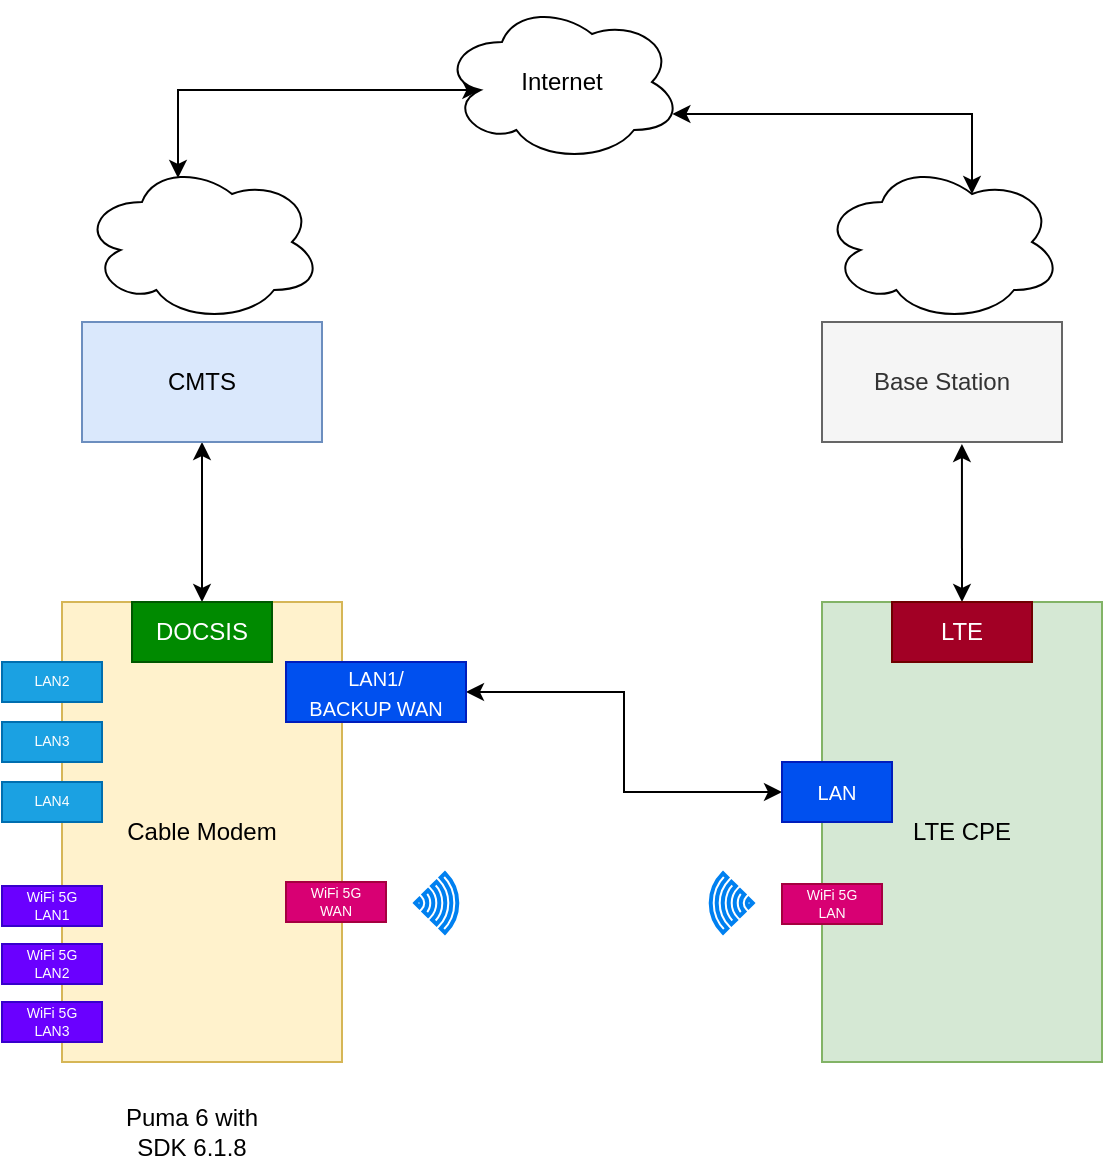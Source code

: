 <mxfile version="13.5.1" type="device"><diagram id="iNx1dUPF3Yu7rdcnG18G" name="POC"><mxGraphModel dx="697" dy="554" grid="1" gridSize="10" guides="1" tooltips="1" connect="1" arrows="1" fold="1" page="1" pageScale="1" pageWidth="827" pageHeight="1169" math="0" shadow="0"><root><mxCell id="0"/><mxCell id="1" parent="0"/><mxCell id="Idb4lWYZk-DMelqr5ccA-10" style="edgeStyle=orthogonalEdgeStyle;rounded=0;orthogonalLoop=1;jettySize=auto;html=1;exitX=0.5;exitY=0;exitDx=0;exitDy=0;entryX=0.5;entryY=1;entryDx=0;entryDy=0;startArrow=classic;startFill=1;" edge="1" parent="1" source="Idb4lWYZk-DMelqr5ccA-1" target="Idb4lWYZk-DMelqr5ccA-4"><mxGeometry relative="1" as="geometry"/></mxCell><mxCell id="Idb4lWYZk-DMelqr5ccA-1" value="Cable Modem" style="rounded=0;whiteSpace=wrap;html=1;fillColor=#fff2cc;strokeColor=#d6b656;" vertex="1" parent="1"><mxGeometry x="130" y="320" width="140" height="230" as="geometry"/></mxCell><mxCell id="Idb4lWYZk-DMelqr5ccA-11" style="edgeStyle=orthogonalEdgeStyle;rounded=0;orthogonalLoop=1;jettySize=auto;html=1;exitX=0.5;exitY=0;exitDx=0;exitDy=0;entryX=0.583;entryY=1.017;entryDx=0;entryDy=0;entryPerimeter=0;startArrow=classic;startFill=1;" edge="1" parent="1" source="Idb4lWYZk-DMelqr5ccA-2" target="Idb4lWYZk-DMelqr5ccA-6"><mxGeometry relative="1" as="geometry"/></mxCell><mxCell id="Idb4lWYZk-DMelqr5ccA-2" value="LTE CPE" style="rounded=0;whiteSpace=wrap;html=1;fillColor=#d5e8d4;strokeColor=#82b366;" vertex="1" parent="1"><mxGeometry x="510" y="320" width="140" height="230" as="geometry"/></mxCell><mxCell id="Idb4lWYZk-DMelqr5ccA-8" style="edgeStyle=orthogonalEdgeStyle;rounded=0;orthogonalLoop=1;jettySize=auto;html=1;exitX=0.4;exitY=0.1;exitDx=0;exitDy=0;exitPerimeter=0;entryX=0.16;entryY=0.55;entryDx=0;entryDy=0;entryPerimeter=0;startArrow=classic;startFill=1;" edge="1" parent="1" source="Idb4lWYZk-DMelqr5ccA-3" target="Idb4lWYZk-DMelqr5ccA-7"><mxGeometry relative="1" as="geometry"><Array as="points"><mxPoint x="188" y="64"/></Array></mxGeometry></mxCell><mxCell id="Idb4lWYZk-DMelqr5ccA-3" value="" style="ellipse;shape=cloud;whiteSpace=wrap;html=1;" vertex="1" parent="1"><mxGeometry x="140" y="100" width="120" height="80" as="geometry"/></mxCell><mxCell id="Idb4lWYZk-DMelqr5ccA-4" value="CMTS" style="rounded=0;whiteSpace=wrap;html=1;fillColor=#dae8fc;strokeColor=#6c8ebf;" vertex="1" parent="1"><mxGeometry x="140" y="180" width="120" height="60" as="geometry"/></mxCell><mxCell id="Idb4lWYZk-DMelqr5ccA-9" style="edgeStyle=orthogonalEdgeStyle;rounded=0;orthogonalLoop=1;jettySize=auto;html=1;exitX=0.625;exitY=0.2;exitDx=0;exitDy=0;exitPerimeter=0;entryX=0.96;entryY=0.7;entryDx=0;entryDy=0;entryPerimeter=0;startArrow=classic;startFill=1;" edge="1" parent="1" source="Idb4lWYZk-DMelqr5ccA-5" target="Idb4lWYZk-DMelqr5ccA-7"><mxGeometry relative="1" as="geometry"><Array as="points"><mxPoint x="585" y="76"/></Array></mxGeometry></mxCell><mxCell id="Idb4lWYZk-DMelqr5ccA-5" value="" style="ellipse;shape=cloud;whiteSpace=wrap;html=1;" vertex="1" parent="1"><mxGeometry x="510" y="100" width="120" height="80" as="geometry"/></mxCell><mxCell id="Idb4lWYZk-DMelqr5ccA-6" value="Base Station" style="rounded=0;whiteSpace=wrap;html=1;fillColor=#f5f5f5;strokeColor=#666666;fontColor=#333333;" vertex="1" parent="1"><mxGeometry x="510" y="180" width="120" height="60" as="geometry"/></mxCell><mxCell id="Idb4lWYZk-DMelqr5ccA-7" value="Internet" style="ellipse;shape=cloud;whiteSpace=wrap;html=1;" vertex="1" parent="1"><mxGeometry x="320" y="20" width="120" height="80" as="geometry"/></mxCell><mxCell id="Idb4lWYZk-DMelqr5ccA-23" style="edgeStyle=orthogonalEdgeStyle;rounded=0;orthogonalLoop=1;jettySize=auto;html=1;exitX=1;exitY=0.5;exitDx=0;exitDy=0;entryX=0;entryY=0.5;entryDx=0;entryDy=0;startArrow=classic;startFill=1;fontSize=7;" edge="1" parent="1" source="Idb4lWYZk-DMelqr5ccA-12" target="Idb4lWYZk-DMelqr5ccA-22"><mxGeometry relative="1" as="geometry"/></mxCell><mxCell id="Idb4lWYZk-DMelqr5ccA-12" value="&lt;font style=&quot;font-size: 10px&quot;&gt;LAN1/&lt;br&gt;BACKUP WAN&lt;/font&gt;" style="rounded=0;whiteSpace=wrap;html=1;fillColor=#0050ef;strokeColor=#001DBC;fontColor=#ffffff;" vertex="1" parent="1"><mxGeometry x="242" y="350" width="90" height="30" as="geometry"/></mxCell><mxCell id="Idb4lWYZk-DMelqr5ccA-13" value="LAN2" style="rounded=0;whiteSpace=wrap;html=1;fillColor=#1ba1e2;strokeColor=#006EAF;fontColor=#ffffff;fontSize=7;" vertex="1" parent="1"><mxGeometry x="100" y="350" width="50" height="20" as="geometry"/></mxCell><mxCell id="Idb4lWYZk-DMelqr5ccA-16" value="DOCSIS" style="rounded=0;whiteSpace=wrap;html=1;fillColor=#008a00;strokeColor=#005700;fontColor=#ffffff;" vertex="1" parent="1"><mxGeometry x="165" y="320" width="70" height="30" as="geometry"/></mxCell><mxCell id="Idb4lWYZk-DMelqr5ccA-18" value="LAN3" style="rounded=0;whiteSpace=wrap;html=1;fillColor=#1ba1e2;strokeColor=#006EAF;fontColor=#ffffff;fontSize=7;" vertex="1" parent="1"><mxGeometry x="100" y="380" width="50" height="20" as="geometry"/></mxCell><mxCell id="Idb4lWYZk-DMelqr5ccA-19" value="LAN4" style="rounded=0;whiteSpace=wrap;html=1;fillColor=#1ba1e2;strokeColor=#006EAF;fontColor=#ffffff;fontSize=7;" vertex="1" parent="1"><mxGeometry x="100" y="410" width="50" height="20" as="geometry"/></mxCell><mxCell id="Idb4lWYZk-DMelqr5ccA-20" value="LTE" style="rounded=0;whiteSpace=wrap;html=1;fillColor=#a20025;strokeColor=#6F0000;fontColor=#ffffff;" vertex="1" parent="1"><mxGeometry x="545" y="320" width="70" height="30" as="geometry"/></mxCell><mxCell id="Idb4lWYZk-DMelqr5ccA-22" value="&lt;font style=&quot;font-size: 10px&quot;&gt;LAN&lt;/font&gt;" style="rounded=0;whiteSpace=wrap;html=1;fillColor=#0050ef;strokeColor=#001DBC;fontColor=#ffffff;" vertex="1" parent="1"><mxGeometry x="490" y="400" width="55" height="30" as="geometry"/></mxCell><mxCell id="Idb4lWYZk-DMelqr5ccA-24" value="Puma 6 with SDK 6.1.8" style="text;html=1;strokeColor=none;fillColor=none;align=center;verticalAlign=middle;whiteSpace=wrap;rounded=0;fontSize=12;" vertex="1" parent="1"><mxGeometry x="150" y="565" width="90" height="40" as="geometry"/></mxCell><mxCell id="Idb4lWYZk-DMelqr5ccA-25" value="" style="html=1;verticalLabelPosition=bottom;align=center;labelBackgroundColor=#ffffff;verticalAlign=top;strokeWidth=2;strokeColor=#0080F0;shadow=0;dashed=0;shape=mxgraph.ios7.icons.wifi;pointerEvents=1;fontSize=12;rotation=90;" vertex="1" parent="1"><mxGeometry x="302.3" y="460" width="29.7" height="21" as="geometry"/></mxCell><mxCell id="Idb4lWYZk-DMelqr5ccA-26" value="" style="html=1;verticalLabelPosition=bottom;align=center;labelBackgroundColor=#ffffff;verticalAlign=top;strokeWidth=2;strokeColor=#0080F0;shadow=0;dashed=0;shape=mxgraph.ios7.icons.wifi;pointerEvents=1;fontSize=12;rotation=-90;" vertex="1" parent="1"><mxGeometry x="450" y="460" width="29.7" height="21" as="geometry"/></mxCell><mxCell id="Idb4lWYZk-DMelqr5ccA-27" value="WiFi 5G&lt;br&gt;LAN1" style="rounded=0;whiteSpace=wrap;html=1;fillColor=#6a00ff;strokeColor=#3700CC;fontColor=#ffffff;fontSize=7;" vertex="1" parent="1"><mxGeometry x="100" y="462" width="50" height="20" as="geometry"/></mxCell><mxCell id="Idb4lWYZk-DMelqr5ccA-28" value="WiFi 5G&lt;br&gt;WAN" style="rounded=0;whiteSpace=wrap;html=1;fillColor=#d80073;strokeColor=#A50040;fontColor=#ffffff;fontSize=7;" vertex="1" parent="1"><mxGeometry x="242" y="460" width="50" height="20" as="geometry"/></mxCell><mxCell id="Idb4lWYZk-DMelqr5ccA-30" value="WiFi 5G&lt;br&gt;LAN" style="rounded=0;whiteSpace=wrap;html=1;fillColor=#d80073;strokeColor=#A50040;fontColor=#ffffff;fontSize=7;" vertex="1" parent="1"><mxGeometry x="490" y="461" width="50" height="20" as="geometry"/></mxCell><mxCell id="Idb4lWYZk-DMelqr5ccA-32" value="WiFi 5G&lt;br&gt;LAN2" style="rounded=0;whiteSpace=wrap;html=1;fillColor=#6a00ff;strokeColor=#3700CC;fontColor=#ffffff;fontSize=7;" vertex="1" parent="1"><mxGeometry x="100" y="491" width="50" height="20" as="geometry"/></mxCell><mxCell id="Idb4lWYZk-DMelqr5ccA-33" value="WiFi 5G&lt;br&gt;LAN3" style="rounded=0;whiteSpace=wrap;html=1;fillColor=#6a00ff;strokeColor=#3700CC;fontColor=#ffffff;fontSize=7;" vertex="1" parent="1"><mxGeometry x="100" y="520" width="50" height="20" as="geometry"/></mxCell></root></mxGraphModel></diagram></mxfile>